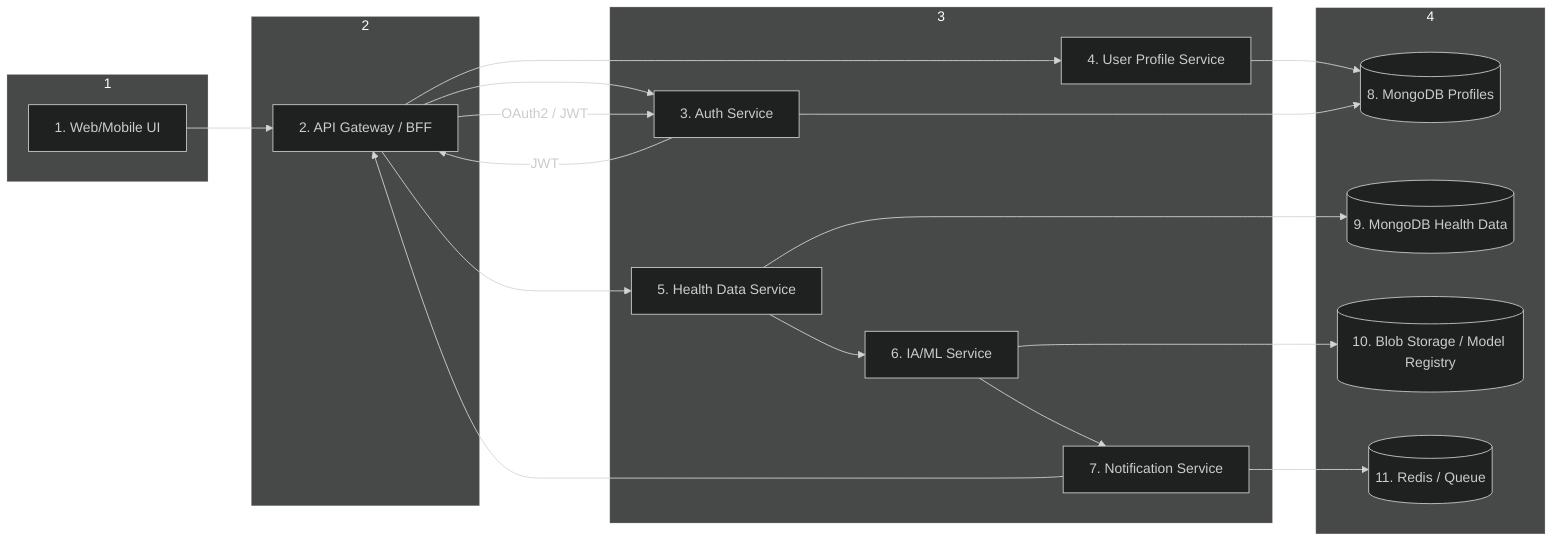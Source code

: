 %% Schéma Architecture Microservices - Plateforme de Surveillance de Santé Assistée par IA
%%{init: {'theme':'dark','themeVariables':{ 'primaryColor':'#4F46E5', 'edgeLabelBackground':'#FFFFFF'}}}%%
flowchart LR
  subgraph Client [1]
    UI[1. Web/Mobile UI]
  end

  subgraph API_Gateway [2]
    GW[2. API Gateway / BFF]
  end

  subgraph Microservices [3]
    Auth[3. Auth Service]
    User[4. User Profile Service]
    Health[5. Health Data Service]
    ML[6. IA/ML Service]
    Notify[7. Notification Service]
  end

  subgraph Databases [4]
    DBUser[(8. MongoDB Profiles)]
    DBHealth[(9. MongoDB Health Data)]
    DBML[(10. Blob Storage / Model Registry)]
    DBNotify[(11. Redis / Queue)]
  end

  UI --> GW
  GW --> Auth
  GW --> User
  GW --> Health
  Health --> DBHealth
  User --> DBUser
  Auth --> DBUser

  Health --> ML
  ML --> DBML
  ML --> Notify
  Notify --> DBNotify
  Notify --> GW

  Auth -- JWT --> GW
  GW -- "OAuth2 / JWT" --> Auth